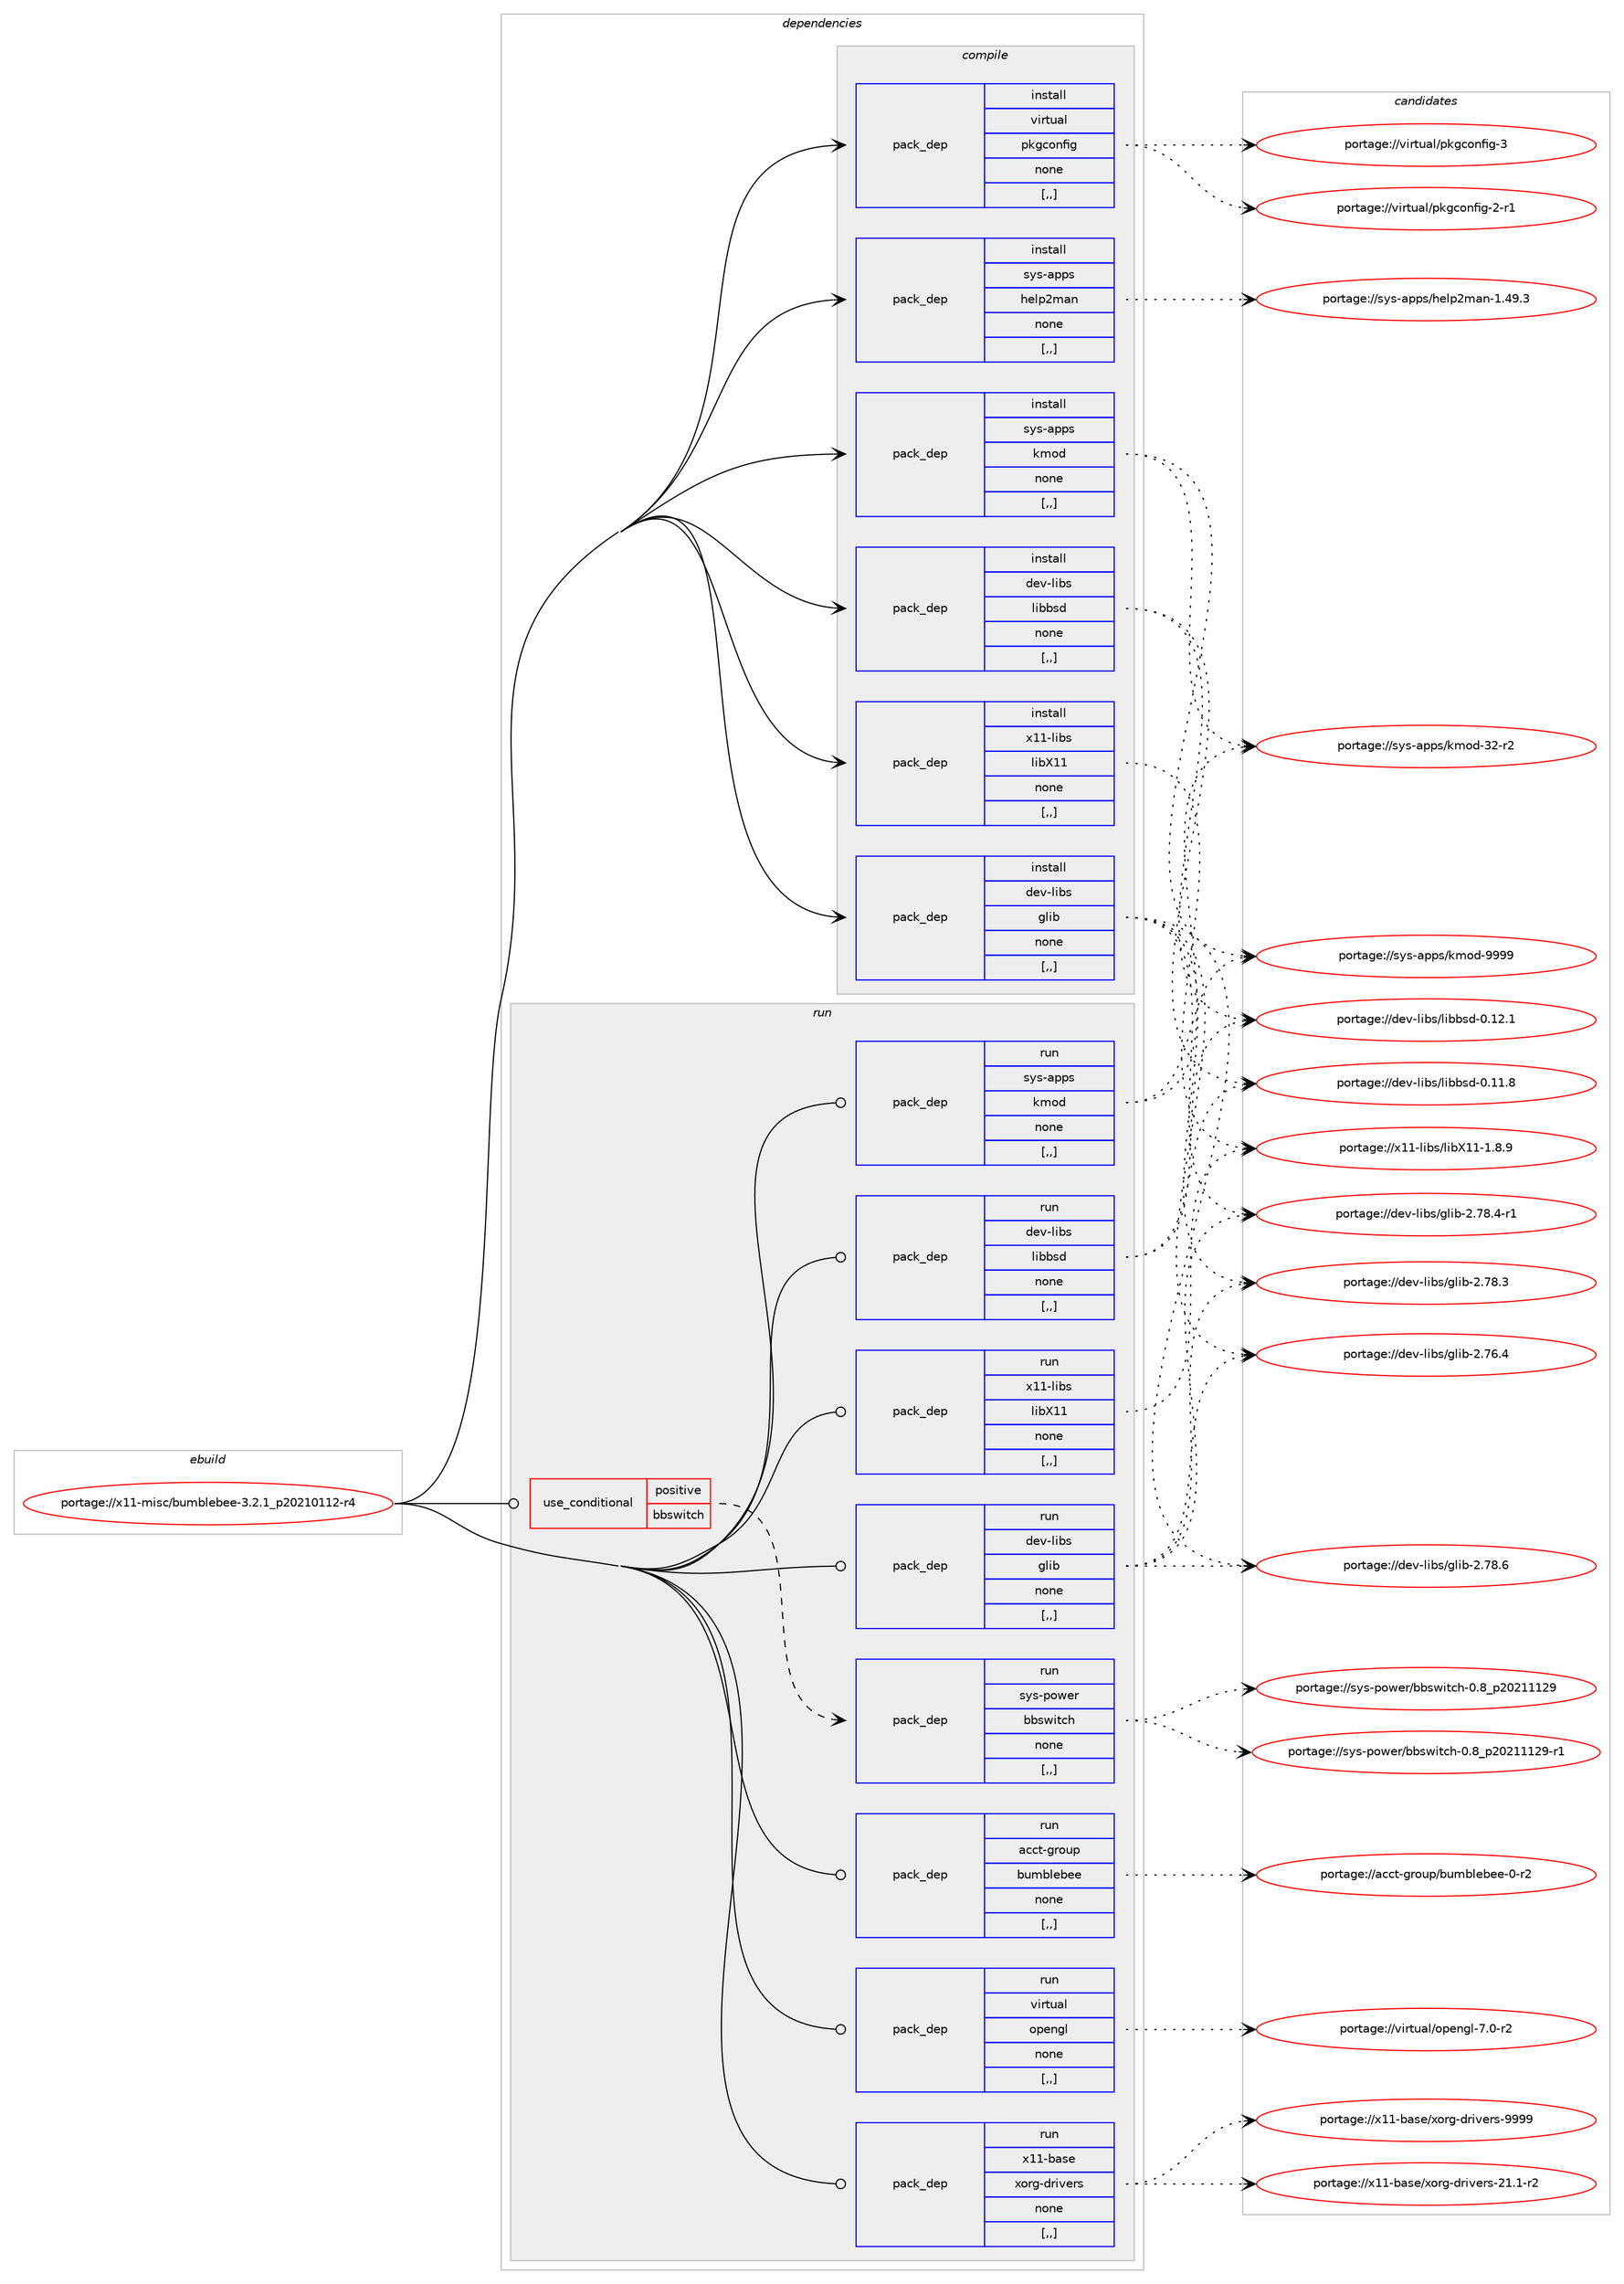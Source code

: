 digraph prolog {

# *************
# Graph options
# *************

newrank=true;
concentrate=true;
compound=true;
graph [rankdir=LR,fontname=Helvetica,fontsize=10,ranksep=1.5];#, ranksep=2.5, nodesep=0.2];
edge  [arrowhead=vee];
node  [fontname=Helvetica,fontsize=10];

# **********
# The ebuild
# **********

subgraph cluster_leftcol {
color=gray;
rank=same;
label=<<i>ebuild</i>>;
id [label="portage://x11-misc/bumblebee-3.2.1_p20210112-r4", color=red, width=4, href="../x11-misc/bumblebee-3.2.1_p20210112-r4.svg"];
}

# ****************
# The dependencies
# ****************

subgraph cluster_midcol {
color=gray;
label=<<i>dependencies</i>>;
subgraph cluster_compile {
fillcolor="#eeeeee";
style=filled;
label=<<i>compile</i>>;
subgraph pack332353 {
dependency457326 [label=<<TABLE BORDER="0" CELLBORDER="1" CELLSPACING="0" CELLPADDING="4" WIDTH="220"><TR><TD ROWSPAN="6" CELLPADDING="30">pack_dep</TD></TR><TR><TD WIDTH="110">install</TD></TR><TR><TD>dev-libs</TD></TR><TR><TD>glib</TD></TR><TR><TD>none</TD></TR><TR><TD>[,,]</TD></TR></TABLE>>, shape=none, color=blue];
}
id:e -> dependency457326:w [weight=20,style="solid",arrowhead="vee"];
subgraph pack332354 {
dependency457327 [label=<<TABLE BORDER="0" CELLBORDER="1" CELLSPACING="0" CELLPADDING="4" WIDTH="220"><TR><TD ROWSPAN="6" CELLPADDING="30">pack_dep</TD></TR><TR><TD WIDTH="110">install</TD></TR><TR><TD>dev-libs</TD></TR><TR><TD>libbsd</TD></TR><TR><TD>none</TD></TR><TR><TD>[,,]</TD></TR></TABLE>>, shape=none, color=blue];
}
id:e -> dependency457327:w [weight=20,style="solid",arrowhead="vee"];
subgraph pack332355 {
dependency457328 [label=<<TABLE BORDER="0" CELLBORDER="1" CELLSPACING="0" CELLPADDING="4" WIDTH="220"><TR><TD ROWSPAN="6" CELLPADDING="30">pack_dep</TD></TR><TR><TD WIDTH="110">install</TD></TR><TR><TD>sys-apps</TD></TR><TR><TD>help2man</TD></TR><TR><TD>none</TD></TR><TR><TD>[,,]</TD></TR></TABLE>>, shape=none, color=blue];
}
id:e -> dependency457328:w [weight=20,style="solid",arrowhead="vee"];
subgraph pack332356 {
dependency457329 [label=<<TABLE BORDER="0" CELLBORDER="1" CELLSPACING="0" CELLPADDING="4" WIDTH="220"><TR><TD ROWSPAN="6" CELLPADDING="30">pack_dep</TD></TR><TR><TD WIDTH="110">install</TD></TR><TR><TD>sys-apps</TD></TR><TR><TD>kmod</TD></TR><TR><TD>none</TD></TR><TR><TD>[,,]</TD></TR></TABLE>>, shape=none, color=blue];
}
id:e -> dependency457329:w [weight=20,style="solid",arrowhead="vee"];
subgraph pack332357 {
dependency457330 [label=<<TABLE BORDER="0" CELLBORDER="1" CELLSPACING="0" CELLPADDING="4" WIDTH="220"><TR><TD ROWSPAN="6" CELLPADDING="30">pack_dep</TD></TR><TR><TD WIDTH="110">install</TD></TR><TR><TD>virtual</TD></TR><TR><TD>pkgconfig</TD></TR><TR><TD>none</TD></TR><TR><TD>[,,]</TD></TR></TABLE>>, shape=none, color=blue];
}
id:e -> dependency457330:w [weight=20,style="solid",arrowhead="vee"];
subgraph pack332358 {
dependency457331 [label=<<TABLE BORDER="0" CELLBORDER="1" CELLSPACING="0" CELLPADDING="4" WIDTH="220"><TR><TD ROWSPAN="6" CELLPADDING="30">pack_dep</TD></TR><TR><TD WIDTH="110">install</TD></TR><TR><TD>x11-libs</TD></TR><TR><TD>libX11</TD></TR><TR><TD>none</TD></TR><TR><TD>[,,]</TD></TR></TABLE>>, shape=none, color=blue];
}
id:e -> dependency457331:w [weight=20,style="solid",arrowhead="vee"];
}
subgraph cluster_compileandrun {
fillcolor="#eeeeee";
style=filled;
label=<<i>compile and run</i>>;
}
subgraph cluster_run {
fillcolor="#eeeeee";
style=filled;
label=<<i>run</i>>;
subgraph cond121611 {
dependency457332 [label=<<TABLE BORDER="0" CELLBORDER="1" CELLSPACING="0" CELLPADDING="4"><TR><TD ROWSPAN="3" CELLPADDING="10">use_conditional</TD></TR><TR><TD>positive</TD></TR><TR><TD>bbswitch</TD></TR></TABLE>>, shape=none, color=red];
subgraph pack332359 {
dependency457333 [label=<<TABLE BORDER="0" CELLBORDER="1" CELLSPACING="0" CELLPADDING="4" WIDTH="220"><TR><TD ROWSPAN="6" CELLPADDING="30">pack_dep</TD></TR><TR><TD WIDTH="110">run</TD></TR><TR><TD>sys-power</TD></TR><TR><TD>bbswitch</TD></TR><TR><TD>none</TD></TR><TR><TD>[,,]</TD></TR></TABLE>>, shape=none, color=blue];
}
dependency457332:e -> dependency457333:w [weight=20,style="dashed",arrowhead="vee"];
}
id:e -> dependency457332:w [weight=20,style="solid",arrowhead="odot"];
subgraph pack332360 {
dependency457334 [label=<<TABLE BORDER="0" CELLBORDER="1" CELLSPACING="0" CELLPADDING="4" WIDTH="220"><TR><TD ROWSPAN="6" CELLPADDING="30">pack_dep</TD></TR><TR><TD WIDTH="110">run</TD></TR><TR><TD>acct-group</TD></TR><TR><TD>bumblebee</TD></TR><TR><TD>none</TD></TR><TR><TD>[,,]</TD></TR></TABLE>>, shape=none, color=blue];
}
id:e -> dependency457334:w [weight=20,style="solid",arrowhead="odot"];
subgraph pack332361 {
dependency457335 [label=<<TABLE BORDER="0" CELLBORDER="1" CELLSPACING="0" CELLPADDING="4" WIDTH="220"><TR><TD ROWSPAN="6" CELLPADDING="30">pack_dep</TD></TR><TR><TD WIDTH="110">run</TD></TR><TR><TD>dev-libs</TD></TR><TR><TD>glib</TD></TR><TR><TD>none</TD></TR><TR><TD>[,,]</TD></TR></TABLE>>, shape=none, color=blue];
}
id:e -> dependency457335:w [weight=20,style="solid",arrowhead="odot"];
subgraph pack332362 {
dependency457336 [label=<<TABLE BORDER="0" CELLBORDER="1" CELLSPACING="0" CELLPADDING="4" WIDTH="220"><TR><TD ROWSPAN="6" CELLPADDING="30">pack_dep</TD></TR><TR><TD WIDTH="110">run</TD></TR><TR><TD>dev-libs</TD></TR><TR><TD>libbsd</TD></TR><TR><TD>none</TD></TR><TR><TD>[,,]</TD></TR></TABLE>>, shape=none, color=blue];
}
id:e -> dependency457336:w [weight=20,style="solid",arrowhead="odot"];
subgraph pack332363 {
dependency457337 [label=<<TABLE BORDER="0" CELLBORDER="1" CELLSPACING="0" CELLPADDING="4" WIDTH="220"><TR><TD ROWSPAN="6" CELLPADDING="30">pack_dep</TD></TR><TR><TD WIDTH="110">run</TD></TR><TR><TD>sys-apps</TD></TR><TR><TD>kmod</TD></TR><TR><TD>none</TD></TR><TR><TD>[,,]</TD></TR></TABLE>>, shape=none, color=blue];
}
id:e -> dependency457337:w [weight=20,style="solid",arrowhead="odot"];
subgraph pack332364 {
dependency457338 [label=<<TABLE BORDER="0" CELLBORDER="1" CELLSPACING="0" CELLPADDING="4" WIDTH="220"><TR><TD ROWSPAN="6" CELLPADDING="30">pack_dep</TD></TR><TR><TD WIDTH="110">run</TD></TR><TR><TD>virtual</TD></TR><TR><TD>opengl</TD></TR><TR><TD>none</TD></TR><TR><TD>[,,]</TD></TR></TABLE>>, shape=none, color=blue];
}
id:e -> dependency457338:w [weight=20,style="solid",arrowhead="odot"];
subgraph pack332365 {
dependency457339 [label=<<TABLE BORDER="0" CELLBORDER="1" CELLSPACING="0" CELLPADDING="4" WIDTH="220"><TR><TD ROWSPAN="6" CELLPADDING="30">pack_dep</TD></TR><TR><TD WIDTH="110">run</TD></TR><TR><TD>x11-base</TD></TR><TR><TD>xorg-drivers</TD></TR><TR><TD>none</TD></TR><TR><TD>[,,]</TD></TR></TABLE>>, shape=none, color=blue];
}
id:e -> dependency457339:w [weight=20,style="solid",arrowhead="odot"];
subgraph pack332366 {
dependency457340 [label=<<TABLE BORDER="0" CELLBORDER="1" CELLSPACING="0" CELLPADDING="4" WIDTH="220"><TR><TD ROWSPAN="6" CELLPADDING="30">pack_dep</TD></TR><TR><TD WIDTH="110">run</TD></TR><TR><TD>x11-libs</TD></TR><TR><TD>libX11</TD></TR><TR><TD>none</TD></TR><TR><TD>[,,]</TD></TR></TABLE>>, shape=none, color=blue];
}
id:e -> dependency457340:w [weight=20,style="solid",arrowhead="odot"];
}
}

# **************
# The candidates
# **************

subgraph cluster_choices {
rank=same;
color=gray;
label=<<i>candidates</i>>;

subgraph choice332353 {
color=black;
nodesep=1;
choice1001011184510810598115471031081059845504655564654 [label="portage://dev-libs/glib-2.78.6", color=red, width=4,href="../dev-libs/glib-2.78.6.svg"];
choice10010111845108105981154710310810598455046555646524511449 [label="portage://dev-libs/glib-2.78.4-r1", color=red, width=4,href="../dev-libs/glib-2.78.4-r1.svg"];
choice1001011184510810598115471031081059845504655564651 [label="portage://dev-libs/glib-2.78.3", color=red, width=4,href="../dev-libs/glib-2.78.3.svg"];
choice1001011184510810598115471031081059845504655544652 [label="portage://dev-libs/glib-2.76.4", color=red, width=4,href="../dev-libs/glib-2.76.4.svg"];
dependency457326:e -> choice1001011184510810598115471031081059845504655564654:w [style=dotted,weight="100"];
dependency457326:e -> choice10010111845108105981154710310810598455046555646524511449:w [style=dotted,weight="100"];
dependency457326:e -> choice1001011184510810598115471031081059845504655564651:w [style=dotted,weight="100"];
dependency457326:e -> choice1001011184510810598115471031081059845504655544652:w [style=dotted,weight="100"];
}
subgraph choice332354 {
color=black;
nodesep=1;
choice100101118451081059811547108105989811510045484649504649 [label="portage://dev-libs/libbsd-0.12.1", color=red, width=4,href="../dev-libs/libbsd-0.12.1.svg"];
choice100101118451081059811547108105989811510045484649494656 [label="portage://dev-libs/libbsd-0.11.8", color=red, width=4,href="../dev-libs/libbsd-0.11.8.svg"];
dependency457327:e -> choice100101118451081059811547108105989811510045484649504649:w [style=dotted,weight="100"];
dependency457327:e -> choice100101118451081059811547108105989811510045484649494656:w [style=dotted,weight="100"];
}
subgraph choice332355 {
color=black;
nodesep=1;
choice115121115459711211211547104101108112501099711045494652574651 [label="portage://sys-apps/help2man-1.49.3", color=red, width=4,href="../sys-apps/help2man-1.49.3.svg"];
dependency457328:e -> choice115121115459711211211547104101108112501099711045494652574651:w [style=dotted,weight="100"];
}
subgraph choice332356 {
color=black;
nodesep=1;
choice1151211154597112112115471071091111004557575757 [label="portage://sys-apps/kmod-9999", color=red, width=4,href="../sys-apps/kmod-9999.svg"];
choice1151211154597112112115471071091111004551504511450 [label="portage://sys-apps/kmod-32-r2", color=red, width=4,href="../sys-apps/kmod-32-r2.svg"];
dependency457329:e -> choice1151211154597112112115471071091111004557575757:w [style=dotted,weight="100"];
dependency457329:e -> choice1151211154597112112115471071091111004551504511450:w [style=dotted,weight="100"];
}
subgraph choice332357 {
color=black;
nodesep=1;
choice1181051141161179710847112107103991111101021051034551 [label="portage://virtual/pkgconfig-3", color=red, width=4,href="../virtual/pkgconfig-3.svg"];
choice11810511411611797108471121071039911111010210510345504511449 [label="portage://virtual/pkgconfig-2-r1", color=red, width=4,href="../virtual/pkgconfig-2-r1.svg"];
dependency457330:e -> choice1181051141161179710847112107103991111101021051034551:w [style=dotted,weight="100"];
dependency457330:e -> choice11810511411611797108471121071039911111010210510345504511449:w [style=dotted,weight="100"];
}
subgraph choice332358 {
color=black;
nodesep=1;
choice120494945108105981154710810598884949454946564657 [label="portage://x11-libs/libX11-1.8.9", color=red, width=4,href="../x11-libs/libX11-1.8.9.svg"];
dependency457331:e -> choice120494945108105981154710810598884949454946564657:w [style=dotted,weight="100"];
}
subgraph choice332359 {
color=black;
nodesep=1;
choice1151211154511211111910111447989811511910511699104454846569511250485049494950574511449 [label="portage://sys-power/bbswitch-0.8_p20211129-r1", color=red, width=4,href="../sys-power/bbswitch-0.8_p20211129-r1.svg"];
choice115121115451121111191011144798981151191051169910445484656951125048504949495057 [label="portage://sys-power/bbswitch-0.8_p20211129", color=red, width=4,href="../sys-power/bbswitch-0.8_p20211129.svg"];
dependency457333:e -> choice1151211154511211111910111447989811511910511699104454846569511250485049494950574511449:w [style=dotted,weight="100"];
dependency457333:e -> choice115121115451121111191011144798981151191051169910445484656951125048504949495057:w [style=dotted,weight="100"];
}
subgraph choice332360 {
color=black;
nodesep=1;
choice979999116451031141111171124798117109981081019810110145484511450 [label="portage://acct-group/bumblebee-0-r2", color=red, width=4,href="../acct-group/bumblebee-0-r2.svg"];
dependency457334:e -> choice979999116451031141111171124798117109981081019810110145484511450:w [style=dotted,weight="100"];
}
subgraph choice332361 {
color=black;
nodesep=1;
choice1001011184510810598115471031081059845504655564654 [label="portage://dev-libs/glib-2.78.6", color=red, width=4,href="../dev-libs/glib-2.78.6.svg"];
choice10010111845108105981154710310810598455046555646524511449 [label="portage://dev-libs/glib-2.78.4-r1", color=red, width=4,href="../dev-libs/glib-2.78.4-r1.svg"];
choice1001011184510810598115471031081059845504655564651 [label="portage://dev-libs/glib-2.78.3", color=red, width=4,href="../dev-libs/glib-2.78.3.svg"];
choice1001011184510810598115471031081059845504655544652 [label="portage://dev-libs/glib-2.76.4", color=red, width=4,href="../dev-libs/glib-2.76.4.svg"];
dependency457335:e -> choice1001011184510810598115471031081059845504655564654:w [style=dotted,weight="100"];
dependency457335:e -> choice10010111845108105981154710310810598455046555646524511449:w [style=dotted,weight="100"];
dependency457335:e -> choice1001011184510810598115471031081059845504655564651:w [style=dotted,weight="100"];
dependency457335:e -> choice1001011184510810598115471031081059845504655544652:w [style=dotted,weight="100"];
}
subgraph choice332362 {
color=black;
nodesep=1;
choice100101118451081059811547108105989811510045484649504649 [label="portage://dev-libs/libbsd-0.12.1", color=red, width=4,href="../dev-libs/libbsd-0.12.1.svg"];
choice100101118451081059811547108105989811510045484649494656 [label="portage://dev-libs/libbsd-0.11.8", color=red, width=4,href="../dev-libs/libbsd-0.11.8.svg"];
dependency457336:e -> choice100101118451081059811547108105989811510045484649504649:w [style=dotted,weight="100"];
dependency457336:e -> choice100101118451081059811547108105989811510045484649494656:w [style=dotted,weight="100"];
}
subgraph choice332363 {
color=black;
nodesep=1;
choice1151211154597112112115471071091111004557575757 [label="portage://sys-apps/kmod-9999", color=red, width=4,href="../sys-apps/kmod-9999.svg"];
choice1151211154597112112115471071091111004551504511450 [label="portage://sys-apps/kmod-32-r2", color=red, width=4,href="../sys-apps/kmod-32-r2.svg"];
dependency457337:e -> choice1151211154597112112115471071091111004557575757:w [style=dotted,weight="100"];
dependency457337:e -> choice1151211154597112112115471071091111004551504511450:w [style=dotted,weight="100"];
}
subgraph choice332364 {
color=black;
nodesep=1;
choice1181051141161179710847111112101110103108455546484511450 [label="portage://virtual/opengl-7.0-r2", color=red, width=4,href="../virtual/opengl-7.0-r2.svg"];
dependency457338:e -> choice1181051141161179710847111112101110103108455546484511450:w [style=dotted,weight="100"];
}
subgraph choice332365 {
color=black;
nodesep=1;
choice120494945989711510147120111114103451001141051181011141154557575757 [label="portage://x11-base/xorg-drivers-9999", color=red, width=4,href="../x11-base/xorg-drivers-9999.svg"];
choice1204949459897115101471201111141034510011410511810111411545504946494511450 [label="portage://x11-base/xorg-drivers-21.1-r2", color=red, width=4,href="../x11-base/xorg-drivers-21.1-r2.svg"];
dependency457339:e -> choice120494945989711510147120111114103451001141051181011141154557575757:w [style=dotted,weight="100"];
dependency457339:e -> choice1204949459897115101471201111141034510011410511810111411545504946494511450:w [style=dotted,weight="100"];
}
subgraph choice332366 {
color=black;
nodesep=1;
choice120494945108105981154710810598884949454946564657 [label="portage://x11-libs/libX11-1.8.9", color=red, width=4,href="../x11-libs/libX11-1.8.9.svg"];
dependency457340:e -> choice120494945108105981154710810598884949454946564657:w [style=dotted,weight="100"];
}
}

}
